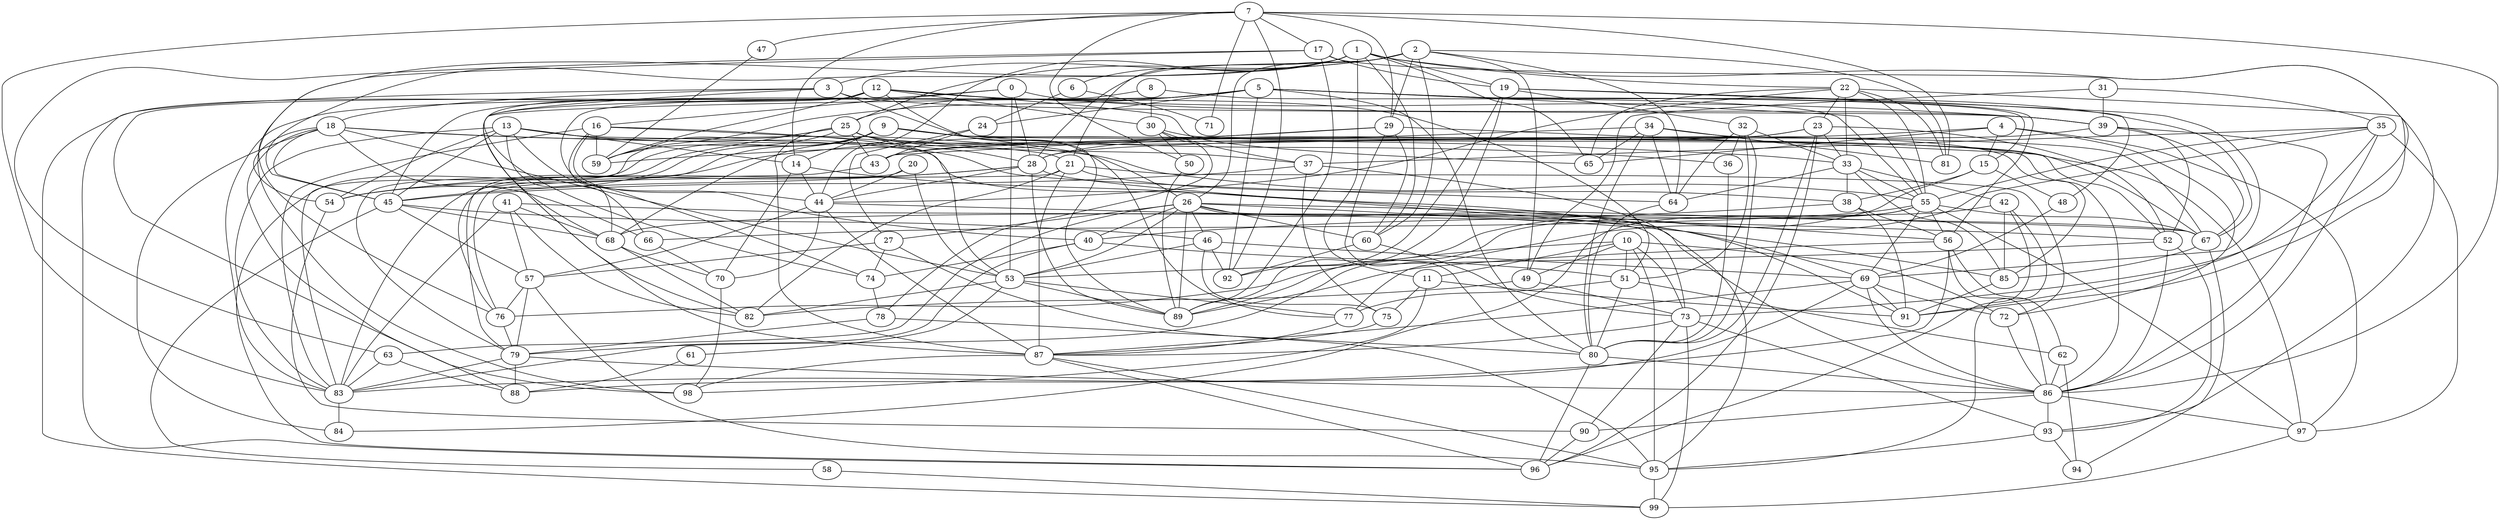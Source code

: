 strict graph "gnp_random_graph(100,0.06)" {
0;
1;
2;
3;
4;
5;
6;
7;
8;
9;
10;
11;
12;
13;
14;
15;
16;
17;
18;
19;
20;
21;
22;
23;
24;
25;
26;
27;
28;
29;
30;
31;
32;
33;
34;
35;
36;
37;
38;
39;
40;
41;
42;
43;
44;
45;
46;
47;
48;
49;
50;
51;
52;
53;
54;
55;
56;
57;
58;
59;
60;
61;
62;
63;
64;
65;
66;
67;
68;
69;
70;
71;
72;
73;
74;
75;
76;
77;
78;
79;
80;
81;
82;
83;
84;
85;
86;
87;
88;
89;
90;
91;
92;
93;
94;
95;
96;
97;
98;
99;
0 -- 16  [is_available=True, prob="0.424385347554"];
0 -- 87  [is_available=True, prob="0.0774803393767"];
0 -- 28  [is_available=True, prob="0.947967600157"];
0 -- 53  [is_available=True, prob="1.0"];
0 -- 39  [is_available=True, prob="0.915752261772"];
1 -- 65  [is_available=True, prob="0.548173647269"];
1 -- 98  [is_available=True, prob="0.796456253532"];
1 -- 6  [is_available=True, prob="0.876582980344"];
1 -- 73  [is_available=True, prob="0.954285437114"];
1 -- 11  [is_available=True, prob="0.563549956944"];
1 -- 44  [is_available=True, prob="0.773746050606"];
1 -- 45  [is_available=True, prob="0.395436702305"];
1 -- 19  [is_available=True, prob="1.0"];
1 -- 21  [is_available=True, prob="0.491508050738"];
1 -- 22  [is_available=True, prob="1.0"];
1 -- 60  [is_available=True, prob="0.402811005381"];
2 -- 64  [is_available=True, prob="0.174352586881"];
2 -- 3  [is_available=True, prob="1.0"];
2 -- 81  [is_available=True, prob="1.0"];
2 -- 60  [is_available=True, prob="0.106025090852"];
2 -- 49  [is_available=True, prob="1.0"];
2 -- 25  [is_available=True, prob="0.860833845075"];
2 -- 26  [is_available=True, prob="0.810222606033"];
2 -- 28  [is_available=True, prob="1.0"];
2 -- 29  [is_available=True, prob="0.32237274041"];
3 -- 96  [is_available=True, prob="0.985133646499"];
3 -- 39  [is_available=True, prob="1.0"];
3 -- 74  [is_available=True, prob="0.888674168191"];
3 -- 77  [is_available=True, prob="0.167670898467"];
3 -- 18  [is_available=True, prob="1.0"];
4 -- 72  [is_available=True, prob="0.156361794909"];
4 -- 65  [is_available=True, prob="0.0366105271238"];
4 -- 28  [is_available=True, prob="0.937948273065"];
4 -- 97  [is_available=True, prob="0.0310315172081"];
4 -- 15  [is_available=True, prob="0.458142485341"];
5 -- 67  [is_available=True, prob="0.373616965431"];
5 -- 15  [is_available=True, prob="0.773941448806"];
5 -- 80  [is_available=True, prob="1.0"];
5 -- 56  [is_available=True, prob="0.838339876217"];
5 -- 82  [is_available=True, prob="0.0266264605622"];
5 -- 83  [is_available=True, prob="0.825544357769"];
5 -- 55  [is_available=True, prob="1.0"];
5 -- 24  [is_available=True, prob="0.854176680863"];
5 -- 25  [is_available=True, prob="0.591887348694"];
5 -- 59  [is_available=True, prob="1.0"];
5 -- 92  [is_available=True, prob="0.875931309521"];
6 -- 24  [is_available=True, prob="0.321508141461"];
6 -- 71  [is_available=True, prob="1.0"];
7 -- 81  [is_available=True, prob="0.896046889491"];
7 -- 71  [is_available=True, prob="0.968891605483"];
7 -- 14  [is_available=True, prob="1.0"];
7 -- 47  [is_available=True, prob="0.70273083228"];
7 -- 17  [is_available=True, prob="0.589218157593"];
7 -- 50  [is_available=True, prob="0.545816435879"];
7 -- 83  [is_available=True, prob="0.354835634571"];
7 -- 86  [is_available=True, prob="1.0"];
7 -- 92  [is_available=True, prob="0.227792764219"];
7 -- 29  [is_available=True, prob="0.376886609163"];
8 -- 45  [is_available=True, prob="0.686451560822"];
8 -- 30  [is_available=True, prob="0.925649847198"];
8 -- 55  [is_available=True, prob="0.589431865574"];
9 -- 96  [is_available=True, prob="0.236459994285"];
9 -- 97  [is_available=True, prob="0.0232407054987"];
9 -- 68  [is_available=True, prob="0.0826438359468"];
9 -- 86  [is_available=True, prob="0.486507674611"];
9 -- 76  [is_available=True, prob="0.508311929098"];
9 -- 14  [is_available=True, prob="1.0"];
9 -- 54  [is_available=True, prob="0.816289874793"];
9 -- 36  [is_available=True, prob="0.146708614741"];
9 -- 26  [is_available=True, prob="0.755217386555"];
10 -- 72  [is_available=True, prob="0.285962034594"];
10 -- 73  [is_available=True, prob="0.0312803166697"];
10 -- 11  [is_available=True, prob="1.0"];
10 -- 76  [is_available=True, prob="1.0"];
10 -- 49  [is_available=True, prob="0.281340688398"];
10 -- 51  [is_available=True, prob="0.279356411305"];
10 -- 95  [is_available=True, prob="1.0"];
11 -- 91  [is_available=True, prob="0.623527355185"];
11 -- 75  [is_available=True, prob="0.694732271302"];
11 -- 98  [is_available=True, prob="0.123908159455"];
12 -- 65  [is_available=True, prob="0.622403134493"];
12 -- 98  [is_available=True, prob="0.16007300243"];
12 -- 99  [is_available=True, prob="0.104447065837"];
12 -- 68  [is_available=True, prob="1.0"];
12 -- 39  [is_available=True, prob="0.554285224336"];
12 -- 40  [is_available=True, prob="0.610870597273"];
12 -- 51  [is_available=True, prob="0.62541985976"];
12 -- 89  [is_available=True, prob="0.405118697646"];
12 -- 59  [is_available=True, prob="0.524085298104"];
12 -- 30  [is_available=True, prob="0.998465215729"];
13 -- 64  [is_available=True, prob="1.0"];
13 -- 66  [is_available=True, prob="1.0"];
13 -- 69  [is_available=True, prob="0.379742768448"];
13 -- 74  [is_available=True, prob="0.867051377942"];
13 -- 45  [is_available=True, prob="0.710411007074"];
13 -- 14  [is_available=True, prob="0.353204585254"];
13 -- 83  [is_available=True, prob="1.0"];
13 -- 54  [is_available=True, prob="0.449750702164"];
14 -- 70  [is_available=True, prob="0.745274274242"];
14 -- 44  [is_available=True, prob="0.127908666259"];
14 -- 56  [is_available=True, prob="0.307511151023"];
15 -- 48  [is_available=True, prob="0.399731413458"];
15 -- 89  [is_available=True, prob="0.115417526771"];
15 -- 38  [is_available=True, prob="1.0"];
16 -- 68  [is_available=True, prob="0.979025571878"];
16 -- 44  [is_available=True, prob="0.808304801118"];
16 -- 83  [is_available=True, prob="0.587398457605"];
16 -- 21  [is_available=True, prob="0.826924055377"];
16 -- 59  [is_available=True, prob="0.284211068575"];
16 -- 53  [is_available=True, prob="1.0"];
17 -- 76  [is_available=True, prob="0.738953434467"];
17 -- 19  [is_available=True, prob="0.00720105303232"];
17 -- 89  [is_available=True, prob="0.757714272813"];
17 -- 91  [is_available=True, prob="0.062880070806"];
17 -- 63  [is_available=True, prob="1.0"];
18 -- 33  [is_available=True, prob="0.865680264243"];
18 -- 66  [is_available=True, prob="1.0"];
18 -- 45  [is_available=True, prob="0.699190596067"];
18 -- 84  [is_available=True, prob="0.266920689578"];
18 -- 53  [is_available=True, prob="1.0"];
18 -- 54  [is_available=True, prob="0.596988114252"];
18 -- 55  [is_available=True, prob="0.341363222619"];
18 -- 88  [is_available=True, prob="0.721583968569"];
19 -- 32  [is_available=True, prob="0.422379639161"];
19 -- 69  [is_available=True, prob="0.440116489362"];
19 -- 48  [is_available=True, prob="0.980562811605"];
19 -- 89  [is_available=True, prob="0.651027600464"];
19 -- 92  [is_available=True, prob="0.812360928351"];
20 -- 44  [is_available=True, prob="1.0"];
20 -- 53  [is_available=True, prob="0.901664081504"];
20 -- 79  [is_available=True, prob="0.287212431828"];
21 -- 38  [is_available=True, prob="0.538950112401"];
21 -- 72  [is_available=True, prob="0.968106377214"];
21 -- 76  [is_available=True, prob="0.468831543176"];
21 -- 82  [is_available=True, prob="1.0"];
21 -- 87  [is_available=True, prob="0.259999436598"];
22 -- 65  [is_available=True, prob="0.82725675526"];
22 -- 33  [is_available=True, prob="0.157676953627"];
22 -- 23  [is_available=True, prob="1.0"];
22 -- 44  [is_available=True, prob="0.463664471778"];
22 -- 81  [is_available=True, prob="0.927764195058"];
22 -- 55  [is_available=True, prob="0.591821271147"];
22 -- 93  [is_available=True, prob="0.401064280138"];
23 -- 96  [is_available=True, prob="0.464569625516"];
23 -- 33  [is_available=True, prob="0.0678887083603"];
23 -- 43  [is_available=True, prob="1.0"];
23 -- 80  [is_available=True, prob="0.359056564891"];
23 -- 52  [is_available=True, prob="0.0343126085556"];
23 -- 28  [is_available=True, prob="0.0884616308058"];
24 -- 43  [is_available=True, prob="1.0"];
24 -- 27  [is_available=True, prob="0.839287345292"];
25 -- 43  [is_available=True, prob="0.508686699699"];
25 -- 79  [is_available=True, prob="0.694478205582"];
25 -- 83  [is_available=True, prob="0.560867891051"];
25 -- 85  [is_available=True, prob="1.0"];
25 -- 87  [is_available=True, prob="0.76954281216"];
25 -- 59  [is_available=True, prob="0.477711946317"];
25 -- 28  [is_available=True, prob="1.0"];
25 -- 37  [is_available=True, prob="0.204908279428"];
26 -- 67  [is_available=True, prob="0.0486573121218"];
26 -- 40  [is_available=True, prob="0.95910086975"];
26 -- 46  [is_available=True, prob="0.841394952823"];
26 -- 53  [is_available=True, prob="0.742002898356"];
26 -- 86  [is_available=True, prob="0.441808569609"];
26 -- 73  [is_available=True, prob="0.277311147325"];
26 -- 89  [is_available=True, prob="0.114674041935"];
26 -- 27  [is_available=True, prob="1.0"];
26 -- 60  [is_available=True, prob="0.868665773194"];
26 -- 85  [is_available=True, prob="1.0"];
26 -- 63  [is_available=True, prob="0.909481661515"];
27 -- 57  [is_available=True, prob="0.497349078533"];
27 -- 74  [is_available=True, prob="1.0"];
27 -- 95  [is_available=True, prob="1.0"];
28 -- 44  [is_available=True, prob="1.0"];
28 -- 45  [is_available=True, prob="0.890898257946"];
28 -- 89  [is_available=True, prob="0.714176047281"];
28 -- 54  [is_available=True, prob="0.0882430940176"];
28 -- 91  [is_available=True, prob="1.0"];
29 -- 43  [is_available=True, prob="0.319460397835"];
29 -- 80  [is_available=True, prob="0.822518957636"];
29 -- 52  [is_available=True, prob="0.698567512399"];
29 -- 59  [is_available=True, prob="0.288229646794"];
29 -- 60  [is_available=True, prob="0.566064581015"];
30 -- 67  [is_available=True, prob="1.0"];
30 -- 37  [is_available=True, prob="0.613873582448"];
30 -- 78  [is_available=True, prob="1.0"];
30 -- 50  [is_available=True, prob="1.0"];
31 -- 49  [is_available=True, prob="0.955988800363"];
31 -- 35  [is_available=True, prob="1.0"];
31 -- 39  [is_available=True, prob="0.35173432974"];
32 -- 64  [is_available=True, prob="0.996738801274"];
32 -- 33  [is_available=True, prob="1.0"];
32 -- 36  [is_available=True, prob="0.486041557528"];
32 -- 51  [is_available=True, prob="0.091644663912"];
32 -- 80  [is_available=True, prob="0.34137371992"];
33 -- 64  [is_available=True, prob="1.0"];
33 -- 38  [is_available=True, prob="0.984048237579"];
33 -- 42  [is_available=True, prob="0.885928645996"];
33 -- 55  [is_available=True, prob="1.0"];
33 -- 85  [is_available=True, prob="0.713572427204"];
34 -- 64  [is_available=True, prob="1.0"];
34 -- 65  [is_available=True, prob="0.485782020256"];
34 -- 67  [is_available=True, prob="0.73878039737"];
34 -- 80  [is_available=True, prob="0.140699996641"];
34 -- 81  [is_available=True, prob="1.0"];
34 -- 54  [is_available=True, prob="0.639143410217"];
35 -- 97  [is_available=True, prob="1.0"];
35 -- 37  [is_available=True, prob="0.719391844827"];
35 -- 77  [is_available=True, prob="1.0"];
35 -- 86  [is_available=True, prob="0.207305931299"];
35 -- 55  [is_available=True, prob="0.532016258233"];
35 -- 91  [is_available=True, prob="1.0"];
36 -- 80  [is_available=True, prob="0.892436884202"];
37 -- 75  [is_available=True, prob="0.662192588591"];
37 -- 45  [is_available=True, prob="1.0"];
37 -- 95  [is_available=True, prob="0.759756854447"];
38 -- 40  [is_available=True, prob="0.363056208698"];
38 -- 56  [is_available=True, prob="0.0410179923486"];
38 -- 91  [is_available=True, prob="0.666630916495"];
39 -- 43  [is_available=True, prob="0.0771097422259"];
39 -- 67  [is_available=True, prob="0.547641448221"];
39 -- 52  [is_available=True, prob="0.160371406826"];
39 -- 86  [is_available=True, prob="0.676234202426"];
40 -- 51  [is_available=True, prob="1.0"];
40 -- 74  [is_available=True, prob="0.547794497867"];
40 -- 83  [is_available=True, prob="1.0"];
41 -- 83  [is_available=True, prob="0.111279762998"];
41 -- 57  [is_available=True, prob="1.0"];
41 -- 82  [is_available=True, prob="0.606645692878"];
41 -- 67  [is_available=True, prob="0.108192019167"];
41 -- 68  [is_available=True, prob="1.0"];
42 -- 96  [is_available=True, prob="0.0260588434132"];
42 -- 68  [is_available=True, prob="0.495904449252"];
42 -- 85  [is_available=True, prob="0.881577780721"];
42 -- 95  [is_available=True, prob="0.173011831973"];
43 -- 83  [is_available=True, prob="0.217158488703"];
44 -- 70  [is_available=True, prob="0.783064109588"];
44 -- 87  [is_available=True, prob="0.189704276103"];
44 -- 57  [is_available=True, prob="0.589565209515"];
44 -- 52  [is_available=True, prob="0.772540505218"];
45 -- 68  [is_available=True, prob="0.0109502158816"];
45 -- 46  [is_available=True, prob="0.695276358439"];
45 -- 57  [is_available=True, prob="0.0835452456373"];
45 -- 58  [is_available=True, prob="0.616287874848"];
46 -- 69  [is_available=True, prob="0.504796326966"];
46 -- 75  [is_available=True, prob="1.0"];
46 -- 53  [is_available=True, prob="0.0270547907084"];
46 -- 92  [is_available=True, prob="0.0673754620878"];
47 -- 59  [is_available=True, prob="0.256697938817"];
48 -- 69  [is_available=True, prob="0.846867767346"];
49 -- 73  [is_available=True, prob="1.0"];
49 -- 82  [is_available=True, prob="1.0"];
50 -- 89  [is_available=True, prob="1.0"];
51 -- 77  [is_available=True, prob="0.302591006489"];
51 -- 80  [is_available=True, prob="0.295762921584"];
51 -- 62  [is_available=True, prob="0.621935619354"];
52 -- 93  [is_available=True, prob="1.0"];
52 -- 53  [is_available=True, prob="0.116856866016"];
52 -- 86  [is_available=True, prob="0.863773455325"];
53 -- 82  [is_available=True, prob="0.521792132263"];
53 -- 77  [is_available=True, prob="0.10002439283"];
53 -- 89  [is_available=True, prob="0.439202913844"];
53 -- 61  [is_available=True, prob="0.4523346667"];
54 -- 90  [is_available=True, prob="0.57985276062"];
55 -- 66  [is_available=True, prob="0.0824383850445"];
55 -- 97  [is_available=True, prob="0.843686042904"];
55 -- 79  [is_available=True, prob="0.929083386197"];
55 -- 67  [is_available=True, prob="1.0"];
55 -- 84  [is_available=True, prob="0.155659705592"];
55 -- 56  [is_available=True, prob="0.908087070438"];
55 -- 69  [is_available=True, prob="0.493329174441"];
56 -- 83  [is_available=True, prob="1.0"];
56 -- 86  [is_available=True, prob="0.888750900943"];
56 -- 89  [is_available=True, prob="0.903145605393"];
56 -- 62  [is_available=True, prob="0.954797269809"];
57 -- 79  [is_available=True, prob="0.601867085142"];
57 -- 76  [is_available=True, prob="0.688567895033"];
57 -- 95  [is_available=True, prob="0.681241300017"];
58 -- 99  [is_available=True, prob="0.141181749443"];
60 -- 73  [is_available=True, prob="1.0"];
60 -- 92  [is_available=True, prob="0.84669693154"];
61 -- 88  [is_available=True, prob="0.970955116439"];
62 -- 94  [is_available=True, prob="1.0"];
62 -- 86  [is_available=True, prob="1.0"];
63 -- 88  [is_available=True, prob="1.0"];
63 -- 83  [is_available=True, prob="0.502777095506"];
64 -- 80  [is_available=True, prob="0.507959222051"];
66 -- 70  [is_available=True, prob="1.0"];
67 -- 94  [is_available=True, prob="0.755999266117"];
67 -- 85  [is_available=True, prob="1.0"];
68 -- 70  [is_available=True, prob="0.226205358657"];
68 -- 82  [is_available=True, prob="1.0"];
69 -- 72  [is_available=True, prob="0.618539516581"];
69 -- 87  [is_available=True, prob="1.0"];
69 -- 86  [is_available=True, prob="0.392244449677"];
69 -- 88  [is_available=True, prob="1.0"];
69 -- 91  [is_available=True, prob="1.0"];
70 -- 98  [is_available=True, prob="0.721433201814"];
72 -- 86  [is_available=True, prob="0.43212071743"];
73 -- 99  [is_available=True, prob="0.882829596724"];
73 -- 93  [is_available=True, prob="0.710252005819"];
73 -- 87  [is_available=True, prob="1.0"];
73 -- 90  [is_available=True, prob="0.964868550162"];
74 -- 78  [is_available=True, prob="0.870874611167"];
75 -- 87  [is_available=True, prob="1.0"];
76 -- 79  [is_available=True, prob="1.0"];
77 -- 87  [is_available=True, prob="0.338251784671"];
78 -- 80  [is_available=True, prob="0.153684491312"];
78 -- 79  [is_available=True, prob="0.651158679914"];
79 -- 83  [is_available=True, prob="0.4005047207"];
79 -- 86  [is_available=True, prob="0.907592753686"];
79 -- 88  [is_available=True, prob="0.163860295933"];
80 -- 96  [is_available=True, prob="0.687886951681"];
80 -- 86  [is_available=True, prob="0.833917582063"];
83 -- 84  [is_available=True, prob="0.0651640985148"];
85 -- 91  [is_available=True, prob="1.0"];
86 -- 97  [is_available=True, prob="0.03103166858"];
86 -- 93  [is_available=True, prob="0.375272832755"];
86 -- 90  [is_available=True, prob="1.0"];
87 -- 96  [is_available=True, prob="1.0"];
87 -- 98  [is_available=True, prob="0.901756543022"];
87 -- 95  [is_available=True, prob="0.551199860705"];
90 -- 96  [is_available=True, prob="0.0380188094468"];
93 -- 94  [is_available=True, prob="0.864583161037"];
93 -- 95  [is_available=True, prob="1.0"];
95 -- 99  [is_available=True, prob="1.0"];
97 -- 99  [is_available=True, prob="0.849125947413"];
}
